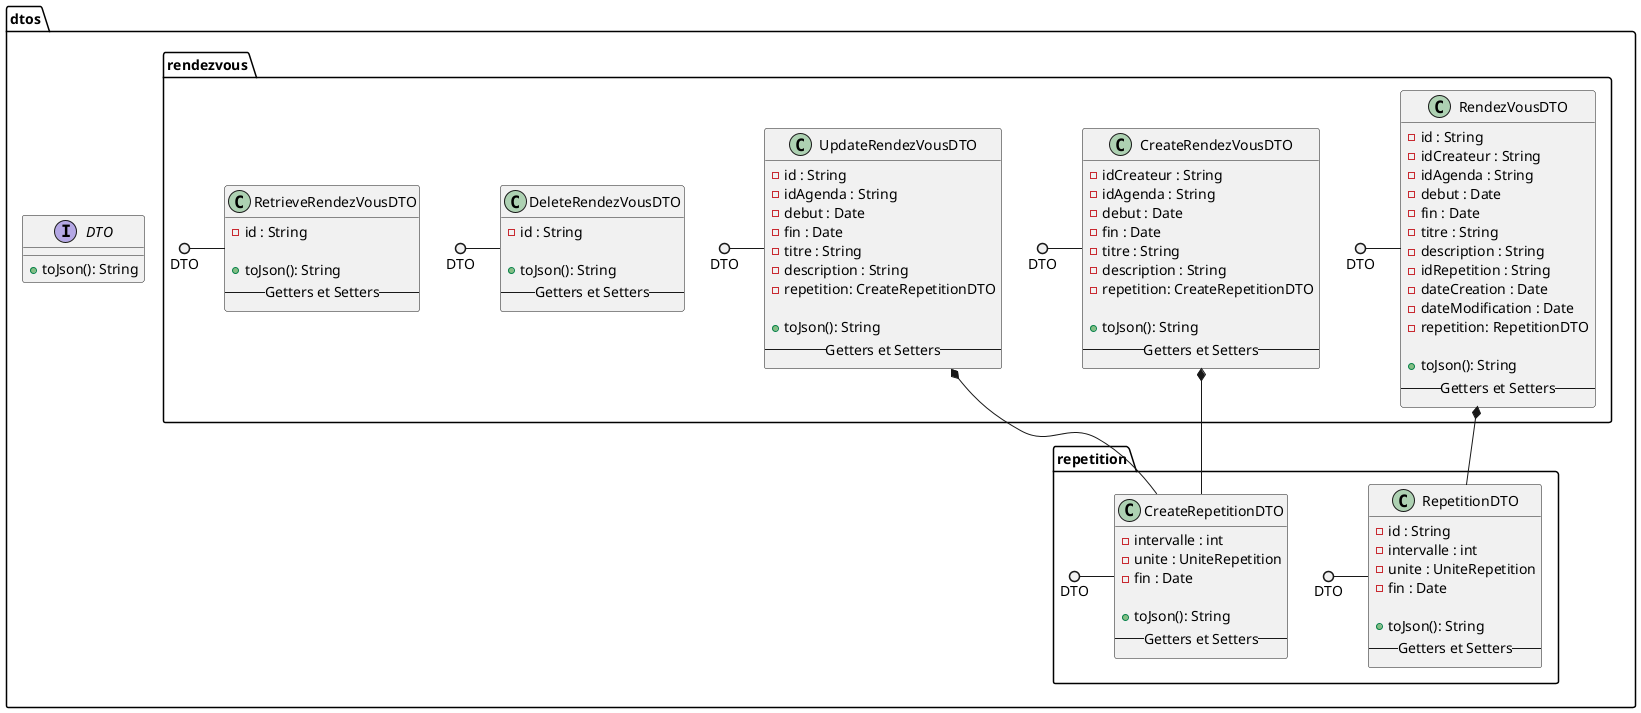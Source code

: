@startuml DTOs

namespace dtos {
    interface DTO {
        + toJson(): String
    }

    namespace compte {
        class CompteDTO {
            + toJson(): String
            -- Getters et Setters --
        }

        class CreateCompteDTO {
            + toJson(): String
            -- Getters et Setters --
        }

        class UpdateCompteDTO {
            + toJson(): String
            -- Getters et Setters --
        }

        class DeleteCompteDTO {
            + toJson(): String
            -- Getters et Setters --
        }

        class RestoreCompteDTO {
            + toJson(): String
            -- Getters et Setters --
        }
    }
    
    namespace agenda {
        class AgendaDTO {
            + toJson(): String
            -- Getters et Setters --
        }

        class CreateAgendaDTO {
            + toJson(): String
            -- Getters et Setters --
        }

        class UpdateAgendaDTO {
            + toJson(): String
            -- Getters et Setters --
        }

        class DeleteAgendaDTO {
            + toJson(): String
            -- Getters et Setters --
        }

        class RestoreAgendaDTO {
            + toJson(): String
            -- Getters et Setters --
        }
    }

    namespace rendezvous {
        class RendezVousDTO {
            - id : String
            - idCreateur : String
            - idAgenda : String
            - debut : Date
            - fin : Date
            - titre : String
            - description : String
            - idRepetition : String
            - dateCreation : Date
            - dateModification : Date
            - repetition: RepetitionDTO

            + toJson(): String
            -- Getters et Setters --
        }

        class CreateRendezVousDTO {
            - idCreateur : String
            - idAgenda : String
            - debut : Date
            - fin : Date
            - titre : String
            - description : String
            - repetition: CreateRepetitionDTO

            + toJson(): String
            -- Getters et Setters --
        }

        class RetrieveRendezVousDTO {
            - id : String

            + toJson(): String
            -- Getters et Setters --
        }

        class UpdateRendezVousDTO {
            - id : String
            - idAgenda : String
            - debut : Date
            - fin : Date
            - titre : String
            - description : String
            - repetition: CreateRepetitionDTO
            
            + toJson(): String
            -- Getters et Setters --
        }

        class DeleteRendezVousDTO {
            - id : String

            + toJson(): String
            -- Getters et Setters --
        }
    }

    namespace repetition {
        class RepetitionDTO {
            - id : String
            - intervalle : int 
            - unite : UniteRepetition
            - fin : Date

            + toJson(): String
            -- Getters et Setters --
        }

        class CreateRepetitionDTO {
            - intervalle : int 
            - unite : UniteRepetition
            - fin : Date

            + toJson(): String
            -- Getters et Setters --
        }
    }

    ' compte
    DTO ()- compte.CompteDTO
    DTO ()- compte.CreateCompteDTO
    DTO ()- compte.UpdateCompteDTO
    DTO ()- compte.DeleteCompteDTO
    DTO ()- compte.RestoreCompteDTO

    ' agenda
    DTO ()- agenda.AgendaDTO
    DTO ()- agenda.CreateAgendaDTO
    DTO ()- agenda.UpdateAgendaDTO
    DTO ()- agenda.DeleteAgendaDTO
    DTO ()- agenda.RestoreAgendaDTO

    ' rendezvous
    DTO ()- rendezvous.RendezVousDTO
    DTO ()- rendezvous.CreateRendezVousDTO
    DTO ()- rendezvous.UpdateRendezVousDTO
    DTO ()- rendezvous.DeleteRendezVousDTO
    DTO ()- rendezvous.RetrieveRendezVousDTO
    rendezvous.RendezVousDTO *-- repetition.RepetitionDTO
    rendezvous.CreateRendezVousDTO *-- repetition.CreateRepetitionDTO
    rendezvous.UpdateRendezVousDTO *-- repetition.CreateRepetitionDTO
    
    ' repetition
    DTO ()- repetition.RepetitionDTO
    DTO ()- repetition.CreateRepetitionDTO

    remove agenda
    remove compte
}


@enduml